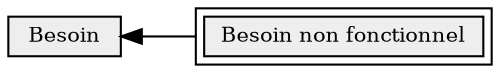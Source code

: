 digraph a {
size="8,20";
rankdir=LR;
node [height=0 style="filled", shape="box", font="Helvetica-Bold", fontsize="10", color="#00000"];
"Besoin" -> "Besoin_non_fonctionnel" [dir=back];
"Besoin" [URL="http://smw.learning-socle.org/index.php/Cat%C3%A9gorie:Besoin",peripheries=1,label="Besoin",fillcolor="#EEEEEE"];
"Besoin_non_fonctionnel" [URL="http://smw.learning-socle.org/index.php/Cat%C3%A9gorie:Besoin_non_fonctionnel",peripheries=2,label="Besoin non fonctionnel",fillcolor="#EEEEEE"];
}
